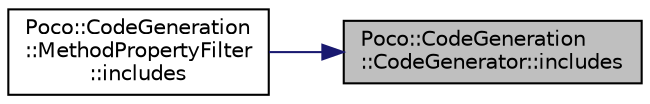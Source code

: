 digraph "Poco::CodeGeneration::CodeGenerator::includes"
{
 // LATEX_PDF_SIZE
  edge [fontname="Helvetica",fontsize="10",labelfontname="Helvetica",labelfontsize="10"];
  node [fontname="Helvetica",fontsize="10",shape=record];
  rankdir="RL";
  Node1 [label="Poco::CodeGeneration\l::CodeGenerator::includes",height=0.2,width=0.4,color="black", fillcolor="grey75", style="filled", fontcolor="black",tooltip="Ends variable definitions."];
  Node1 -> Node2 [dir="back",color="midnightblue",fontsize="10",style="solid"];
  Node2 [label="Poco::CodeGeneration\l::MethodPropertyFilter\l::includes",height=0.2,width=0.4,color="black", fillcolor="white", style="filled",URL="$classPoco_1_1CodeGeneration_1_1MethodPropertyFilter.html#a4bf34dce321887647122a2d856162597",tooltip="Ends variable definitions."];
}
